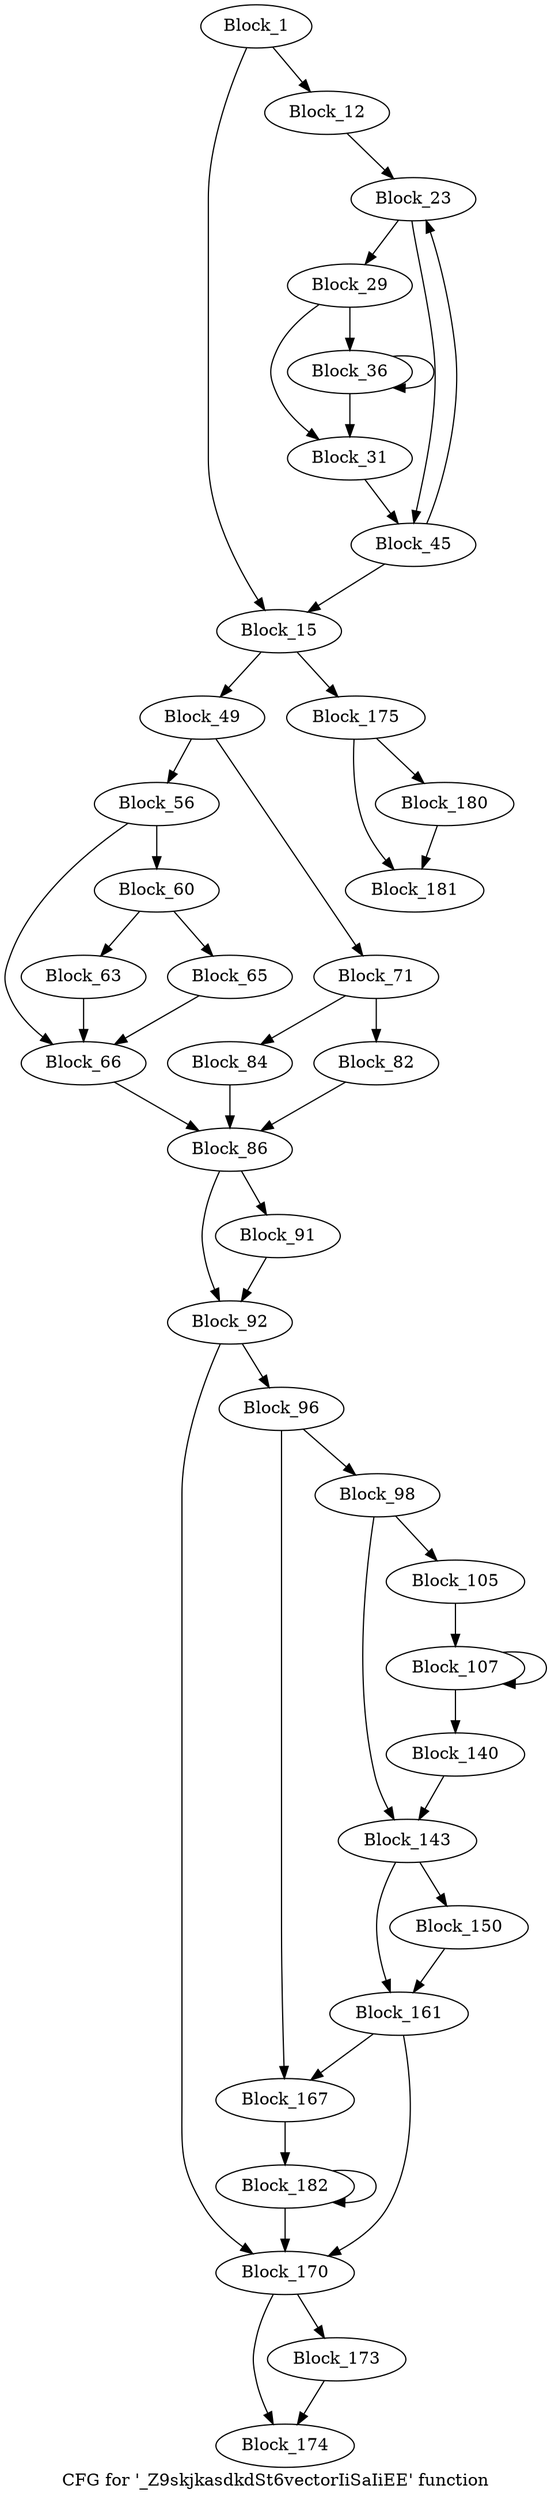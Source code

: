digraph "CFG for '_Z9skjkasdkdSt6vectorIiSaIiEE' function" {
	label="CFG for '_Z9skjkasdkdSt6vectorIiSaIiEE' function";

	block_1 [label="Block_1"];
	block_1:s0 -> block_15;
	block_1:s1 -> block_12;
	block_12 [label="Block_12"];
	block_12 -> block_23;
	block_15 [label="Block_15"];
	block_15 -> block_49;
	block_15 -> block_175;
	block_23 [label="Block_23"];
	block_23:s0 -> block_29;
	block_23:s1 -> block_45;
	block_29 [label="Block_29"];
	block_29:s0 -> block_31;
	block_29:s1 -> block_36;
	block_31 [label="Block_31"];
	block_31 -> block_45;
	block_36 [label="Block_36"];
	block_36:s0 -> block_31;
	block_36:s1 -> block_36;
	block_45 [label="Block_45"];
	block_45:s0 -> block_15;
	block_45:s1 -> block_23;
	block_49 [label="Block_49"];
	block_49:s0 -> block_56;
	block_49:s1 -> block_71;
	block_56 [label="Block_56"];
	block_56:s0 -> block_66;
	block_56:s1 -> block_60;
	block_60 [label="Block_60"];
	block_60:s0 -> block_63;
	block_60:s1 -> block_65;
	block_63 [label="Block_63"];
	block_63 -> block_66;
	block_65 [label="Block_65"];
	block_65 -> block_66;
	block_66 [label="Block_66"];
	block_66 -> block_86;
	block_71 [label="Block_71"];
	block_71:s0 -> block_84;
	block_71:s1 -> block_82;
	block_82 [label="Block_82"];
	block_82 -> block_86;
	block_84 [label="Block_84"];
	block_84 -> block_86;
	block_86 [label="Block_86"];
	block_86:s0 -> block_92;
	block_86:s1 -> block_91;
	block_91 [label="Block_91"];
	block_91 -> block_92;
	block_92 [label="Block_92"];
	block_92:s0 -> block_170;
	block_92:s1 -> block_96;
	block_96 [label="Block_96"];
	block_96:s0 -> block_167;
	block_96:s1 -> block_98;
	block_98 [label="Block_98"];
	block_98:s0 -> block_143;
	block_98:s1 -> block_105;
	block_105 [label="Block_105"];
	block_105 -> block_107;
	block_107 [label="Block_107"];
	block_107:s0 -> block_140;
	block_107:s1 -> block_107;
	block_140 [label="Block_140"];
	block_140 -> block_143;
	block_143 [label="Block_143"];
	block_143:s0 -> block_161;
	block_143:s1 -> block_150;
	block_150 [label="Block_150"];
	block_150 -> block_161;
	block_161 [label="Block_161"];
	block_161:s0 -> block_170;
	block_161:s1 -> block_167;
	block_167 [label="Block_167"];
	block_167 -> block_182;
	block_170 [label="Block_170"];
	block_170:s0 -> block_174;
	block_170:s1 -> block_173;
	block_173 [label="Block_173"];
	block_173 -> block_174;
	block_174 [label="Block_174"];
	block_175 [label="Block_175"];
	block_175:s0 -> block_181;
	block_175:s1 -> block_180;
	block_180 [label="Block_180"];
	block_180 -> block_181;
	block_181 [label="Block_181"];
	block_182 [label="Block_182"];
	block_182:s0 -> block_170;
	block_182:s1 -> block_182;
}
